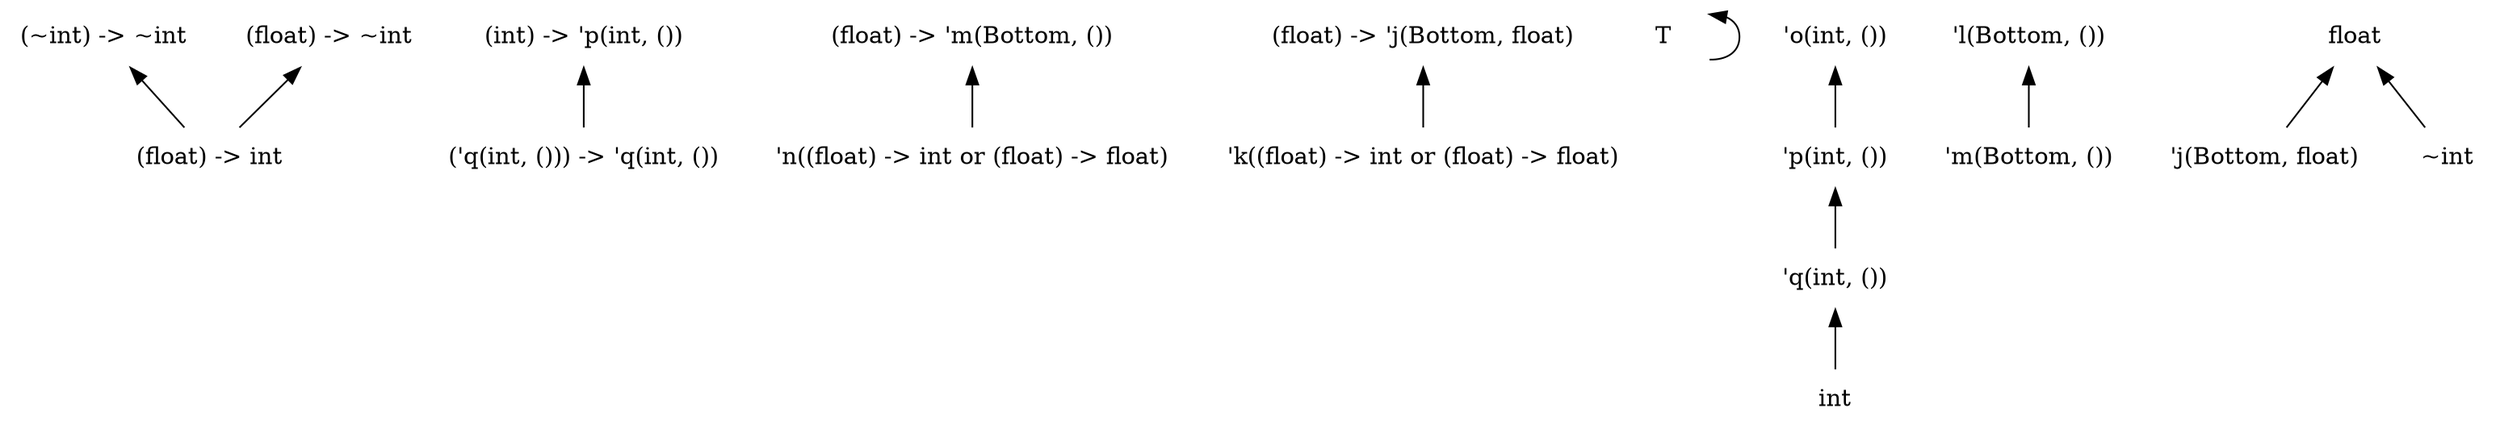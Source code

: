 digraph order {
  graph [
    size = "30,10"
    ];
  node [
    shape = none
    ];
  edge [
    dir = back
    ];
  "(~int) -> ~int"
  "(int) -> 'p(int, ())"
  "(float) -> 'm(Bottom, ())"
  "(float) -> 'j(Bottom, float)"
  "(float) -> ~int"
  "T"
  "'k((float) -> int or (float) -> float)"
  "'n((float) -> int or (float) -> float)"
  "'p(int, ())"
  "'q(int, ())"
  "'m(Bottom, ())"
  "'j(Bottom, float)"
  "'o(int, ())"
  "'l(Bottom, ())"
  "float"
  "int"
  "~int"
  "('q(int, ())) -> 'q(int, ())"
  "(float) -> int"
  "(float) -> 'j(Bottom, float)" -> "'k((float) -> int or (float) -> float)"
  "(float) -> ~int" -> "(float) -> int"
  "(~int) -> ~int" -> "(float) -> int"
  "T" -> "T"
  "float" -> "'j(Bottom, float)"
  "float" -> "~int"
  "'o(int, ())" -> "'p(int, ())"
  "'q(int, ())" -> "int"
  "'p(int, ())" -> "'q(int, ())"
  "'l(Bottom, ())" -> "'m(Bottom, ())"
  "(int) -> 'p(int, ())" -> "('q(int, ())) -> 'q(int, ())"
  "(float) -> 'm(Bottom, ())" -> "'n((float) -> int or (float) -> float)"
}